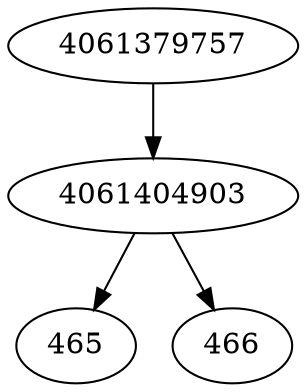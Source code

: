 strict digraph  {
465;
466;
4061379757;
4061404903;
4061379757 -> 4061404903;
4061404903 -> 465;
4061404903 -> 466;
}
